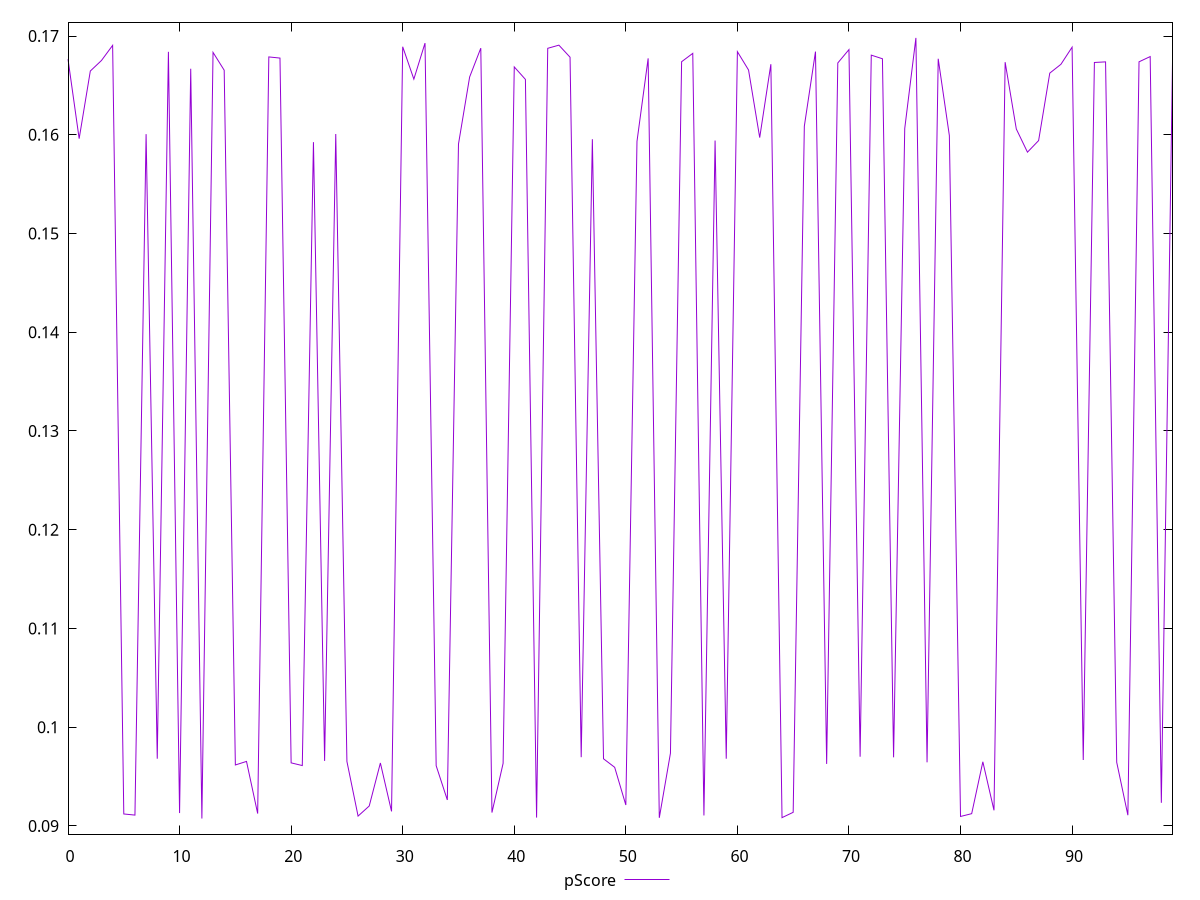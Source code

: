 reset

$pScore <<EOF
0 0.16765431699238786
1 0.1596078771517847
2 0.16645506212925565
3 0.16752310912100132
4 0.16905315887072725
5 0.09120926787657757
6 0.09109476573085051
7 0.1600662838235256
8 0.09680124027027459
9 0.16840343922745127
10 0.09129785340651864
11 0.166688255905596
12 0.09074799393538618
13 0.1683427091313584
14 0.16653897388086109
15 0.09617161008810904
16 0.09653171536915561
17 0.09125109837463846
18 0.16788445421596937
19 0.16776790574586786
20 0.09638534351760925
21 0.09611223072316277
22 0.15925524258817947
23 0.09658294773284226
24 0.16007347908331304
25 0.09653116205612655
26 0.09099377206228088
27 0.09201731753430642
28 0.09637299371779268
29 0.09146967255252192
30 0.1689143543490561
31 0.16563606743948672
32 0.16928374789366263
33 0.09609661884422149
34 0.09262921508683686
35 0.15906040311577585
36 0.16585242762779528
37 0.16877167113993763
38 0.09135067299547917
39 0.0963364730326598
40 0.16687127267896218
41 0.1656086949257693
42 0.09083960472004743
43 0.16875635010600565
44 0.16907609512318178
45 0.16785619234047133
46 0.09696052784910975
47 0.1595518286842859
48 0.0967975092441461
49 0.09593563725750276
50 0.0921164641808021
51 0.15932861419436578
52 0.1677371266111639
53 0.0908212653262363
54 0.0973657001894297
55 0.16739832379907432
56 0.1682442697528661
57 0.09105830791311242
58 0.15941376479268332
59 0.09680476474583954
60 0.16841476537110645
61 0.16655843714167923
62 0.15971466273525542
63 0.16714528286670988
64 0.0908375831517223
65 0.09137678113316589
66 0.16086546547906178
67 0.1684220954767891
68 0.09627409744747584
69 0.16727306992834978
70 0.1686265181894347
71 0.09700389778341839
72 0.16806507060709974
73 0.16769894800047225
74 0.09694881673941269
75 0.1606343132400111
76 0.16981000368034238
77 0.09643745657973923
78 0.16769732061148235
79 0.1599098973806392
80 0.0909560122149567
81 0.09123937029103268
82 0.09649262193261177
83 0.09157760009135257
84 0.16735154612529812
85 0.16058471323623458
86 0.15823859167064003
87 0.15941082610558577
88 0.1662435912219622
89 0.16713753518229646
90 0.1688699435429068
91 0.09667289684795832
92 0.16732230324808273
93 0.16738225034334475
94 0.09644358098304928
95 0.09108548051496357
96 0.16738689058088768
97 0.16792007910033202
98 0.09233737117937268
99 0.16735840348566422
EOF

set key outside below
set xrange [0:99]
set yrange [0.08916675374048706:0.17139124387524152]
set trange [0.08916675374048706:0.17139124387524152]
set terminal svg size 640, 500 enhanced background rgb 'white'
set output "reprap/largest-contentful-paint/samples/pages+cached+noexternal+noimg/pScore/values.svg"

plot $pScore title "pScore" with line

reset
